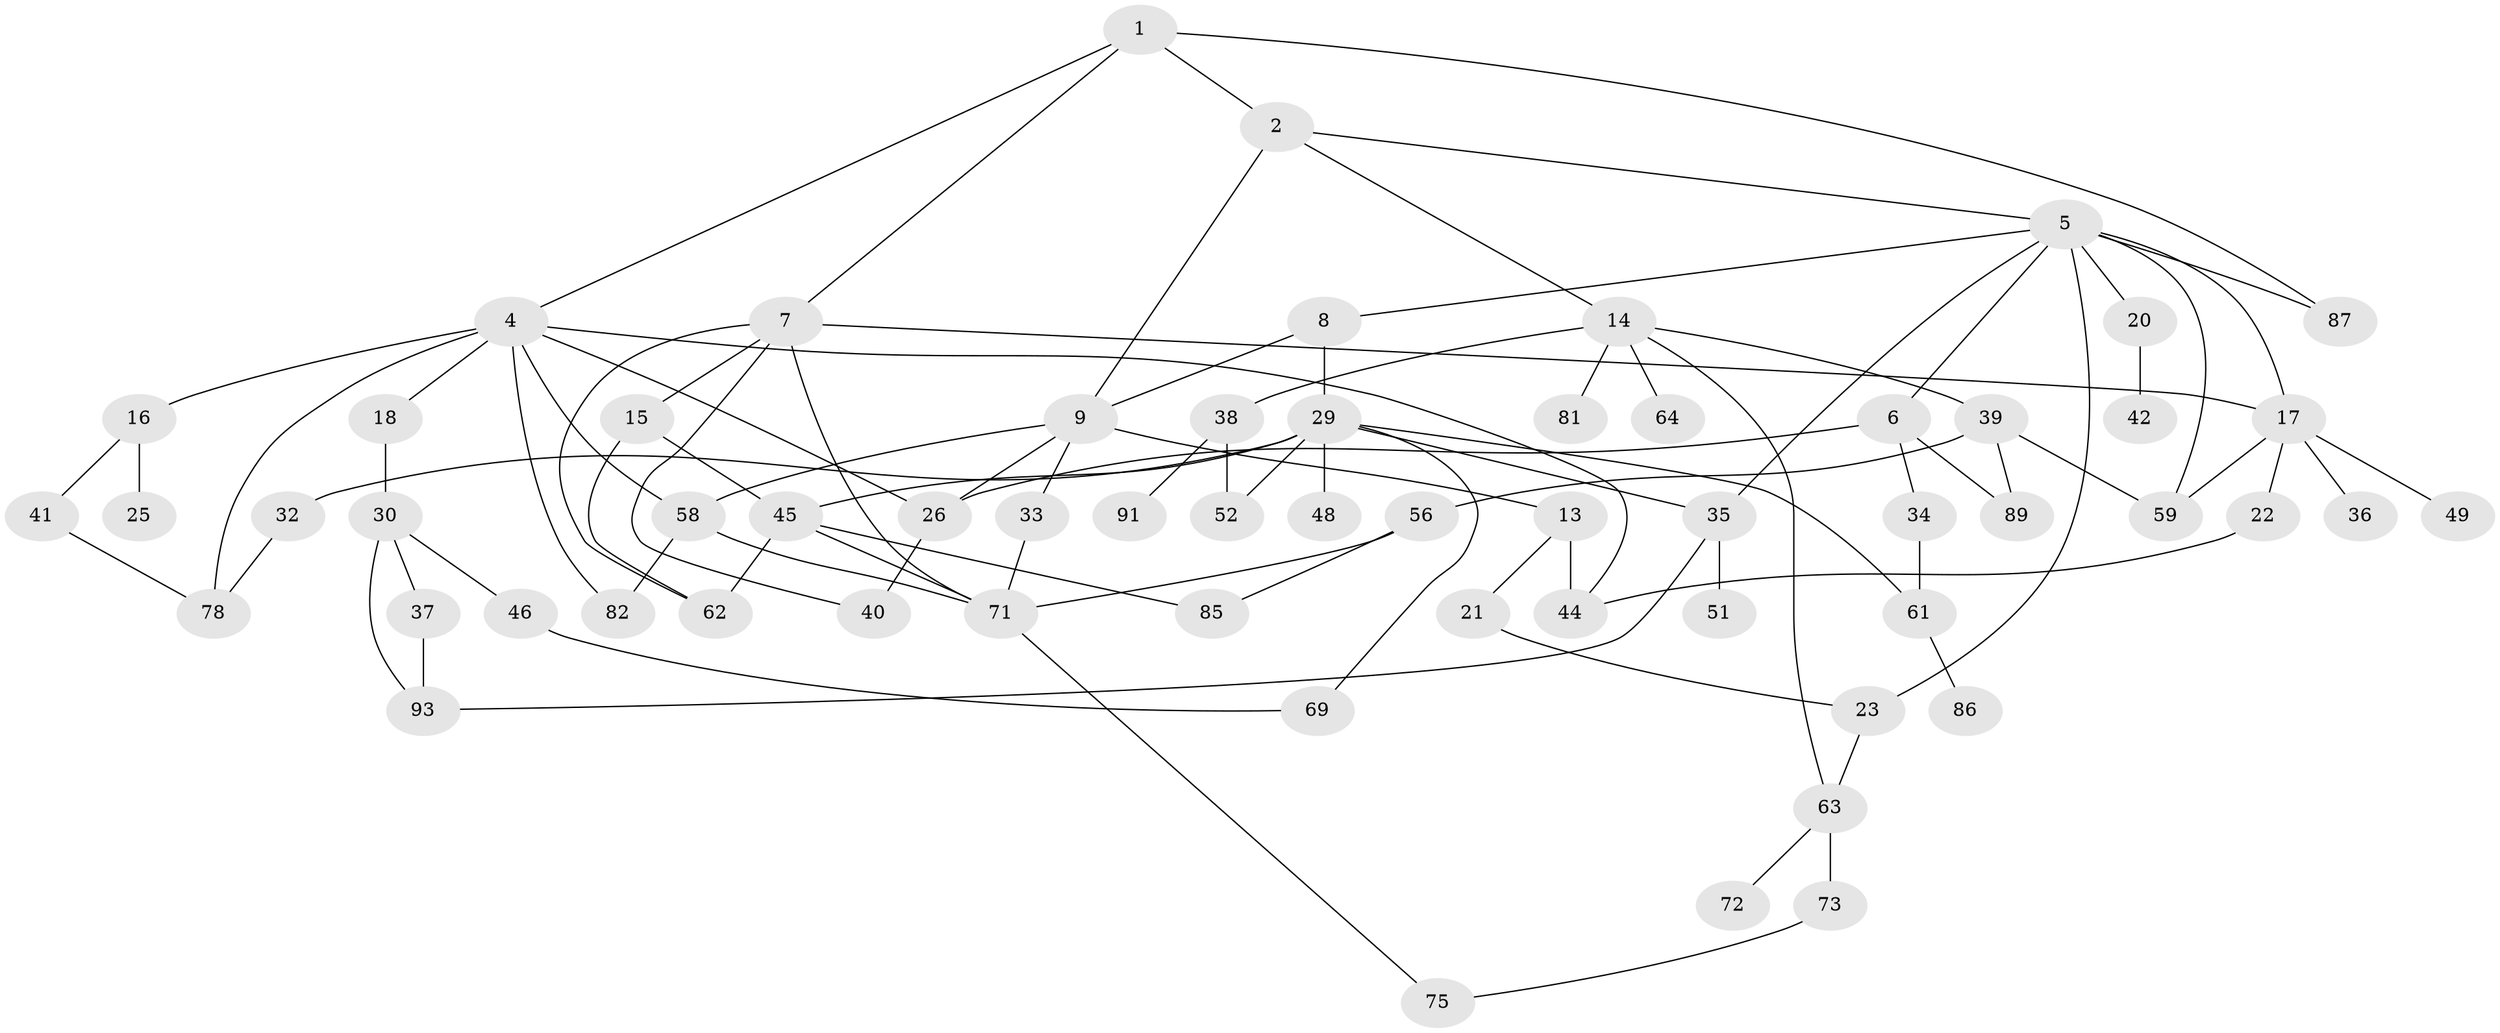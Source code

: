 // original degree distribution, {4: 0.10638297872340426, 2: 0.35106382978723405, 8: 0.010638297872340425, 5: 0.07446808510638298, 3: 0.2872340425531915, 6: 0.02127659574468085, 1: 0.14893617021276595}
// Generated by graph-tools (version 1.1) at 2025/10/02/27/25 16:10:54]
// undirected, 61 vertices, 92 edges
graph export_dot {
graph [start="1"]
  node [color=gray90,style=filled];
  1;
  2 [super="+3"];
  4 [super="+11"];
  5 [super="+55"];
  6 [super="+10"];
  7 [super="+12"];
  8;
  9 [super="+19"];
  13 [super="+66"];
  14 [super="+47"];
  15;
  16 [super="+67"];
  17 [super="+27"];
  18;
  20;
  21 [super="+43"];
  22 [super="+24"];
  23 [super="+28"];
  25;
  26 [super="+76"];
  29 [super="+50"];
  30 [super="+31"];
  32 [super="+83"];
  33;
  34 [super="+80"];
  35 [super="+90"];
  36;
  37 [super="+77"];
  38 [super="+74"];
  39 [super="+68"];
  40;
  41 [super="+57"];
  42;
  44;
  45 [super="+53"];
  46 [super="+54"];
  48 [super="+88"];
  49;
  51;
  52 [super="+60"];
  56 [super="+70"];
  58 [super="+65"];
  59;
  61;
  62;
  63 [super="+79"];
  64;
  69;
  71 [super="+84"];
  72;
  73;
  75;
  78;
  81;
  82;
  85 [super="+92"];
  86;
  87;
  89;
  91;
  93 [super="+94"];
  1 -- 2;
  1 -- 4;
  1 -- 7;
  1 -- 87;
  2 -- 5;
  2 -- 14;
  2 -- 9;
  4 -- 16;
  4 -- 18;
  4 -- 82;
  4 -- 58;
  4 -- 44;
  4 -- 78;
  4 -- 26;
  5 -- 6;
  5 -- 8;
  5 -- 20;
  5 -- 23;
  5 -- 35;
  5 -- 87;
  5 -- 59;
  5 -- 17;
  6 -- 26;
  6 -- 89;
  6 -- 34 [weight=2];
  7 -- 15;
  7 -- 71;
  7 -- 62;
  7 -- 40;
  7 -- 17;
  8 -- 29;
  8 -- 9;
  9 -- 13;
  9 -- 33;
  9 -- 58;
  9 -- 26;
  13 -- 21;
  13 -- 44;
  14 -- 38;
  14 -- 39;
  14 -- 64;
  14 -- 81;
  14 -- 63;
  15 -- 45;
  15 -- 62;
  16 -- 25;
  16 -- 41;
  17 -- 22;
  17 -- 49;
  17 -- 36;
  17 -- 59;
  18 -- 30;
  20 -- 42;
  21 -- 23;
  22 -- 44;
  23 -- 63 [weight=2];
  26 -- 40;
  29 -- 32;
  29 -- 48;
  29 -- 61;
  29 -- 69;
  29 -- 35;
  29 -- 45;
  29 -- 52 [weight=2];
  30 -- 37;
  30 -- 46;
  30 -- 93;
  32 -- 78;
  33 -- 71;
  34 -- 61;
  35 -- 51;
  35 -- 93;
  37 -- 93;
  38 -- 52;
  38 -- 91;
  39 -- 56;
  39 -- 89;
  39 -- 59;
  41 -- 78;
  45 -- 85;
  45 -- 71;
  45 -- 62;
  46 -- 69;
  56 -- 85;
  56 -- 71;
  58 -- 82;
  58 -- 71;
  61 -- 86;
  63 -- 72;
  63 -- 73;
  71 -- 75;
  73 -- 75;
}
